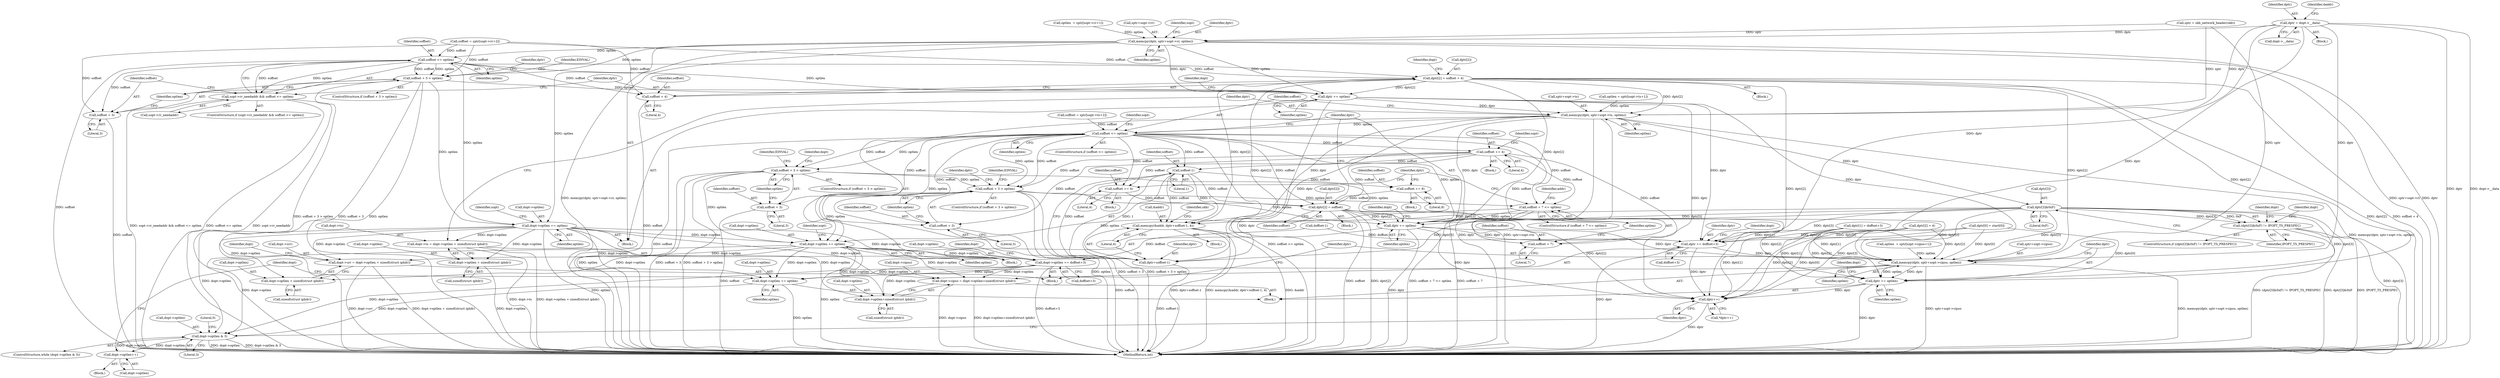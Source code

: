 digraph "0_linux_f6d8bd051c391c1c0458a30b2a7abcd939329259_16@pointer" {
"1000136" [label="(Call,dptr = dopt->__data)"];
"1000180" [label="(Call,memcpy(dptr, sptr+sopt->rr, optlen))"];
"1000193" [label="(Call,soffset <= optlen)"];
"1000189" [label="(Call,sopt->rr_needaddr && soffset <= optlen)"];
"1000198" [label="(Call,soffset + 3 > optlen)"];
"1000218" [label="(Call,dptr += optlen)"];
"1000259" [label="(Call,memcpy(dptr, sptr+sopt->ts, optlen))"];
"1000268" [label="(Call,soffset <= optlen)"];
"1000278" [label="(Call,soffset + 3 > optlen)"];
"1000300" [label="(Call,soffset + 3 > optlen)"];
"1000333" [label="(Call,soffset + 7 <= optlen)"];
"1000373" [label="(Call,dptr += optlen)"];
"1000525" [label="(Call,dptr += doffset+3)"];
"1000578" [label="(Call,memcpy(dptr, sptr+sopt->cipso, optlen))"];
"1000586" [label="(Call,dptr += optlen)"];
"1000603" [label="(Call,dptr++)"];
"1000589" [label="(Call,dopt->optlen += optlen)"];
"1000595" [label="(Call,dopt->optlen & 3)"];
"1000606" [label="(Call,dopt->optlen++)"];
"1000376" [label="(Call,dopt->optlen += optlen)"];
"1000530" [label="(Call,dopt->srr = dopt->optlen + sizeof(struct iphdr))"];
"1000534" [label="(Call,dopt->optlen + sizeof(struct iphdr))"];
"1000540" [label="(Call,dopt->optlen += doffset+3)"];
"1000568" [label="(Call,dopt->cipso = dopt->optlen+sizeof(struct iphdr))"];
"1000572" [label="(Call,dopt->optlen+sizeof(struct iphdr))"];
"1000279" [label="(Call,soffset + 3)"];
"1000291" [label="(Call,soffset += 4)"];
"1000301" [label="(Call,soffset + 3)"];
"1000322" [label="(Call,soffset += 4)"];
"1000368" [label="(Call,dptr[2] = soffset)"];
"1000334" [label="(Call,soffset + 7)"];
"1000345" [label="(Call,soffset-1)"];
"1000340" [label="(Call,memcpy(&addr, dptr+soffset-1, 4))"];
"1000343" [label="(Call,dptr+soffset-1)"];
"1000365" [label="(Call,soffset += 8)"];
"1000310" [label="(Call,dptr[3]&0xF)"];
"1000309" [label="(Call,(dptr[3]&0xF) != IPOPT_TS_PRESPEC)"];
"1000221" [label="(Call,dopt->optlen += optlen)"];
"1000249" [label="(Call,dopt->ts = dopt->optlen + sizeof(struct iphdr))"];
"1000253" [label="(Call,dopt->optlen + sizeof(struct iphdr))"];
"1000199" [label="(Call,soffset + 3)"];
"1000206" [label="(Call,dptr[2] = soffset + 4)"];
"1000210" [label="(Call,soffset + 4)"];
"1000223" [label="(Identifier,dopt)"];
"1000137" [label="(Identifier,dptr)"];
"1000532" [label="(Identifier,dopt)"];
"1000611" [label="(Literal,0)"];
"1000599" [label="(Literal,3)"];
"1000580" [label="(Call,sptr+sopt->cipso)"];
"1000307" [label="(Identifier,EINVAL)"];
"1000383" [label="(Identifier,sopt)"];
"1000296" [label="(Identifier,sopt)"];
"1000191" [label="(Identifier,sopt)"];
"1000343" [label="(Call,dptr+soffset-1)"];
"1000340" [label="(Call,memcpy(&addr, dptr+soffset-1, 4))"];
"1000302" [label="(Identifier,soffset)"];
"1000324" [label="(Literal,4)"];
"1000220" [label="(Identifier,optlen)"];
"1000366" [label="(Identifier,soffset)"];
"1000311" [label="(Call,dptr[3])"];
"1000594" [label="(ControlStructure,while (dopt->optlen & 3))"];
"1000378" [label="(Identifier,dopt)"];
"1000531" [label="(Call,dopt->srr)"];
"1000206" [label="(Call,dptr[2] = soffset + 4)"];
"1000187" [label="(Identifier,optlen)"];
"1000345" [label="(Call,soffset-1)"];
"1000196" [label="(Block,)"];
"1000319" [label="(Identifier,dopt)"];
"1000230" [label="(Block,)"];
"1000212" [label="(Literal,4)"];
"1000304" [label="(Identifier,optlen)"];
"1000591" [label="(Identifier,dopt)"];
"1000334" [label="(Call,soffset + 7)"];
"1000606" [label="(Call,dopt->optlen++)"];
"1000576" [label="(Call,sizeof(struct iphdr))"];
"1000211" [label="(Identifier,soffset)"];
"1000348" [label="(Literal,4)"];
"1000579" [label="(Identifier,dptr)"];
"1000373" [label="(Call,dptr += optlen)"];
"1000335" [label="(Identifier,soffset)"];
"1000268" [label="(Call,soffset <= optlen)"];
"1000193" [label="(Call,soffset <= optlen)"];
"1000199" [label="(Call,soffset + 3)"];
"1000595" [label="(Call,dopt->optlen & 3)"];
"1000274" [label="(Identifier,sopt)"];
"1000281" [label="(Literal,3)"];
"1000280" [label="(Identifier,soffset)"];
"1000288" [label="(Identifier,dopt)"];
"1000323" [label="(Identifier,soffset)"];
"1000207" [label="(Call,dptr[2])"];
"1000590" [label="(Call,dopt->optlen)"];
"1000506" [label="(Call,dptr[0] = start[0])"];
"1000276" [label="(Block,)"];
"1000221" [label="(Call,dopt->optlen += optlen)"];
"1000285" [label="(Identifier,EINVAL)"];
"1000534" [label="(Call,dopt->optlen + sizeof(struct iphdr))"];
"1000337" [label="(Identifier,optlen)"];
"1000210" [label="(Call,soffset + 4)"];
"1000194" [label="(Identifier,soffset)"];
"1000190" [label="(Call,sopt->rr_needaddr)"];
"1000231" [label="(Call,optlen = sptr[sopt->ts+1])"];
"1000181" [label="(Identifier,dptr)"];
"1000322" [label="(Call,soffset += 4)"];
"1000520" [label="(Call,dptr[2] = 4)"];
"1000367" [label="(Literal,8)"];
"1000259" [label="(Call,memcpy(dptr, sptr+sopt->ts, optlen))"];
"1000525" [label="(Call,dptr += doffset+3)"];
"1000342" [label="(Identifier,addr)"];
"1000250" [label="(Call,dopt->ts)"];
"1000299" [label="(ControlStructure,if (soffset + 3 > optlen))"];
"1000271" [label="(Block,)"];
"1000316" [label="(Block,)"];
"1000202" [label="(Identifier,optlen)"];
"1000495" [label="(Call,doffset-1)"];
"1000225" [label="(Identifier,optlen)"];
"1000588" [label="(Identifier,optlen)"];
"1000292" [label="(Identifier,soffset)"];
"1000215" [label="(Identifier,dopt)"];
"1000314" [label="(Literal,0xF)"];
"1000538" [label="(Call,sizeof(struct iphdr))"];
"1000344" [label="(Identifier,dptr)"];
"1000208" [label="(Identifier,dptr)"];
"1000370" [label="(Identifier,dptr)"];
"1000270" [label="(Identifier,optlen)"];
"1000138" [label="(Call,dopt->__data)"];
"1000266" [label="(Identifier,optlen)"];
"1000541" [label="(Call,dopt->optlen)"];
"1000261" [label="(Call,sptr+sopt->ts)"];
"1000267" [label="(ControlStructure,if (soffset <= optlen))"];
"1000346" [label="(Identifier,soffset)"];
"1000612" [label="(MethodReturn,int)"];
"1000600" [label="(Block,)"];
"1000269" [label="(Identifier,soffset)"];
"1000309" [label="(Call,(dptr[3]&0xF) != IPOPT_TS_PRESPEC)"];
"1000151" [label="(Block,)"];
"1000189" [label="(Call,sopt->rr_needaddr && soffset <= optlen)"];
"1000374" [label="(Identifier,dptr)"];
"1000377" [label="(Call,dopt->optlen)"];
"1000308" [label="(ControlStructure,if ((dptr[3]&0xF) != IPOPT_TS_PRESPEC))"];
"1000201" [label="(Literal,3)"];
"1000573" [label="(Call,dopt->optlen)"];
"1000596" [label="(Call,dopt->optlen)"];
"1000336" [label="(Literal,7)"];
"1000136" [label="(Call,dptr = dopt->__data)"];
"1000257" [label="(Call,sizeof(struct iphdr))"];
"1000132" [label="(Call,sptr = skb_network_header(skb))"];
"1000376" [label="(Call,dopt->optlen += optlen)"];
"1000559" [label="(Call,optlen  = sptr[sopt->cipso+1])"];
"1000333" [label="(Call,soffset + 7 <= optlen)"];
"1000589" [label="(Call,dopt->optlen += optlen)"];
"1000303" [label="(Literal,3)"];
"1000544" [label="(Call,doffset+3)"];
"1000593" [label="(Identifier,optlen)"];
"1000240" [label="(Call,soffset = sptr[sopt->ts+2])"];
"1000359" [label="(Block,)"];
"1000527" [label="(Call,doffset+3)"];
"1000365" [label="(Call,soffset += 8)"];
"1000347" [label="(Literal,1)"];
"1000513" [label="(Call,dptr[1] = doffset+3)"];
"1000372" [label="(Identifier,soffset)"];
"1000568" [label="(Call,dopt->cipso = dopt->optlen+sizeof(struct iphdr))"];
"1000253" [label="(Call,dopt->optlen + sizeof(struct iphdr))"];
"1000277" [label="(ControlStructure,if (soffset + 3 > optlen))"];
"1000526" [label="(Identifier,dptr)"];
"1000586" [label="(Call,dptr += optlen)"];
"1000180" [label="(Call,memcpy(dptr, sptr+sopt->rr, optlen))"];
"1000535" [label="(Call,dopt->optlen)"];
"1000603" [label="(Call,dptr++)"];
"1000205" [label="(Identifier,EINVAL)"];
"1000161" [label="(Call,soffset = sptr[sopt->rr+2])"];
"1000254" [label="(Call,dopt->optlen)"];
"1000585" [label="(Identifier,optlen)"];
"1000380" [label="(Identifier,optlen)"];
"1000249" [label="(Call,dopt->ts = dopt->optlen + sizeof(struct iphdr))"];
"1000569" [label="(Call,dopt->cipso)"];
"1000315" [label="(Identifier,IPOPT_TS_PRESPEC)"];
"1000604" [label="(Identifier,dptr)"];
"1000310" [label="(Call,dptr[3]&0xF)"];
"1000572" [label="(Call,dopt->optlen+sizeof(struct iphdr))"];
"1000104" [label="(Block,)"];
"1000301" [label="(Call,soffset + 3)"];
"1000219" [label="(Identifier,dptr)"];
"1000602" [label="(Call,*dptr++)"];
"1000332" [label="(ControlStructure,if (soffset + 7 <= optlen))"];
"1000375" [label="(Identifier,optlen)"];
"1000369" [label="(Call,dptr[2])"];
"1000152" [label="(Call,optlen  = sptr[sopt->rr+1])"];
"1000198" [label="(Call,soffset + 3 > optlen)"];
"1000368" [label="(Call,dptr[2] = soffset)"];
"1000195" [label="(Identifier,optlen)"];
"1000279" [label="(Call,soffset + 3)"];
"1000540" [label="(Call,dopt->optlen += doffset+3)"];
"1000329" [label="(Identifier,dopt)"];
"1000578" [label="(Call,memcpy(dptr, sptr+sopt->cipso, optlen))"];
"1000188" [label="(ControlStructure,if (sopt->rr_needaddr && soffset <= optlen))"];
"1000549" [label="(Identifier,dopt)"];
"1000222" [label="(Call,dopt->optlen)"];
"1000490" [label="(Block,)"];
"1000530" [label="(Call,dopt->srr = dopt->optlen + sizeof(struct iphdr))"];
"1000200" [label="(Identifier,soffset)"];
"1000278" [label="(Call,soffset + 3 > optlen)"];
"1000355" [label="(Identifier,skb)"];
"1000218" [label="(Call,dptr += optlen)"];
"1000282" [label="(Identifier,optlen)"];
"1000341" [label="(Call,&addr)"];
"1000338" [label="(Block,)"];
"1000228" [label="(Identifier,sopt)"];
"1000607" [label="(Call,dopt->optlen)"];
"1000597" [label="(Identifier,dopt)"];
"1000542" [label="(Identifier,dopt)"];
"1000291" [label="(Call,soffset += 4)"];
"1000293" [label="(Literal,4)"];
"1000142" [label="(Identifier,daddr)"];
"1000312" [label="(Identifier,dptr)"];
"1000300" [label="(Call,soffset + 3 > optlen)"];
"1000260" [label="(Identifier,dptr)"];
"1000558" [label="(Block,)"];
"1000197" [label="(ControlStructure,if (soffset + 3 > optlen))"];
"1000182" [label="(Call,sptr+sopt->rr)"];
"1000587" [label="(Identifier,dptr)"];
"1000136" -> "1000104"  [label="AST: "];
"1000136" -> "1000138"  [label="CFG: "];
"1000137" -> "1000136"  [label="AST: "];
"1000138" -> "1000136"  [label="AST: "];
"1000142" -> "1000136"  [label="CFG: "];
"1000136" -> "1000612"  [label="DDG: dopt->__data"];
"1000136" -> "1000612"  [label="DDG: dptr"];
"1000136" -> "1000180"  [label="DDG: dptr"];
"1000136" -> "1000259"  [label="DDG: dptr"];
"1000136" -> "1000525"  [label="DDG: dptr"];
"1000136" -> "1000578"  [label="DDG: dptr"];
"1000136" -> "1000603"  [label="DDG: dptr"];
"1000180" -> "1000151"  [label="AST: "];
"1000180" -> "1000187"  [label="CFG: "];
"1000181" -> "1000180"  [label="AST: "];
"1000182" -> "1000180"  [label="AST: "];
"1000187" -> "1000180"  [label="AST: "];
"1000191" -> "1000180"  [label="CFG: "];
"1000180" -> "1000612"  [label="DDG: sptr+sopt->rr"];
"1000180" -> "1000612"  [label="DDG: dptr"];
"1000180" -> "1000612"  [label="DDG: memcpy(dptr, sptr+sopt->rr, optlen)"];
"1000132" -> "1000180"  [label="DDG: sptr"];
"1000152" -> "1000180"  [label="DDG: optlen"];
"1000180" -> "1000193"  [label="DDG: optlen"];
"1000180" -> "1000198"  [label="DDG: optlen"];
"1000180" -> "1000218"  [label="DDG: optlen"];
"1000180" -> "1000218"  [label="DDG: dptr"];
"1000180" -> "1000221"  [label="DDG: optlen"];
"1000193" -> "1000189"  [label="AST: "];
"1000193" -> "1000195"  [label="CFG: "];
"1000194" -> "1000193"  [label="AST: "];
"1000195" -> "1000193"  [label="AST: "];
"1000189" -> "1000193"  [label="CFG: "];
"1000193" -> "1000612"  [label="DDG: soffset"];
"1000193" -> "1000189"  [label="DDG: soffset"];
"1000193" -> "1000189"  [label="DDG: optlen"];
"1000161" -> "1000193"  [label="DDG: soffset"];
"1000193" -> "1000198"  [label="DDG: soffset"];
"1000193" -> "1000198"  [label="DDG: optlen"];
"1000193" -> "1000199"  [label="DDG: soffset"];
"1000193" -> "1000206"  [label="DDG: soffset"];
"1000193" -> "1000210"  [label="DDG: soffset"];
"1000193" -> "1000218"  [label="DDG: optlen"];
"1000193" -> "1000221"  [label="DDG: optlen"];
"1000189" -> "1000188"  [label="AST: "];
"1000189" -> "1000190"  [label="CFG: "];
"1000190" -> "1000189"  [label="AST: "];
"1000200" -> "1000189"  [label="CFG: "];
"1000219" -> "1000189"  [label="CFG: "];
"1000189" -> "1000612"  [label="DDG: sopt->rr_needaddr"];
"1000189" -> "1000612"  [label="DDG: sopt->rr_needaddr && soffset <= optlen"];
"1000189" -> "1000612"  [label="DDG: soffset <= optlen"];
"1000198" -> "1000197"  [label="AST: "];
"1000198" -> "1000202"  [label="CFG: "];
"1000199" -> "1000198"  [label="AST: "];
"1000202" -> "1000198"  [label="AST: "];
"1000205" -> "1000198"  [label="CFG: "];
"1000208" -> "1000198"  [label="CFG: "];
"1000198" -> "1000612"  [label="DDG: soffset + 3"];
"1000198" -> "1000612"  [label="DDG: optlen"];
"1000198" -> "1000612"  [label="DDG: soffset + 3 > optlen"];
"1000161" -> "1000198"  [label="DDG: soffset"];
"1000198" -> "1000218"  [label="DDG: optlen"];
"1000198" -> "1000221"  [label="DDG: optlen"];
"1000218" -> "1000151"  [label="AST: "];
"1000218" -> "1000220"  [label="CFG: "];
"1000219" -> "1000218"  [label="AST: "];
"1000220" -> "1000218"  [label="AST: "];
"1000223" -> "1000218"  [label="CFG: "];
"1000218" -> "1000612"  [label="DDG: dptr"];
"1000206" -> "1000218"  [label="DDG: dptr[2]"];
"1000218" -> "1000259"  [label="DDG: dptr"];
"1000218" -> "1000525"  [label="DDG: dptr"];
"1000218" -> "1000578"  [label="DDG: dptr"];
"1000218" -> "1000603"  [label="DDG: dptr"];
"1000259" -> "1000230"  [label="AST: "];
"1000259" -> "1000266"  [label="CFG: "];
"1000260" -> "1000259"  [label="AST: "];
"1000261" -> "1000259"  [label="AST: "];
"1000266" -> "1000259"  [label="AST: "];
"1000269" -> "1000259"  [label="CFG: "];
"1000259" -> "1000612"  [label="DDG: memcpy(dptr, sptr+sopt->ts, optlen)"];
"1000259" -> "1000612"  [label="DDG: dptr"];
"1000259" -> "1000612"  [label="DDG: sptr+sopt->ts"];
"1000206" -> "1000259"  [label="DDG: dptr[2]"];
"1000132" -> "1000259"  [label="DDG: sptr"];
"1000231" -> "1000259"  [label="DDG: optlen"];
"1000259" -> "1000268"  [label="DDG: optlen"];
"1000259" -> "1000310"  [label="DDG: dptr"];
"1000259" -> "1000340"  [label="DDG: dptr"];
"1000259" -> "1000343"  [label="DDG: dptr"];
"1000259" -> "1000373"  [label="DDG: dptr"];
"1000268" -> "1000267"  [label="AST: "];
"1000268" -> "1000270"  [label="CFG: "];
"1000269" -> "1000268"  [label="AST: "];
"1000270" -> "1000268"  [label="AST: "];
"1000274" -> "1000268"  [label="CFG: "];
"1000374" -> "1000268"  [label="CFG: "];
"1000268" -> "1000612"  [label="DDG: soffset"];
"1000268" -> "1000612"  [label="DDG: soffset <= optlen"];
"1000240" -> "1000268"  [label="DDG: soffset"];
"1000268" -> "1000278"  [label="DDG: soffset"];
"1000268" -> "1000278"  [label="DDG: optlen"];
"1000268" -> "1000279"  [label="DDG: soffset"];
"1000268" -> "1000291"  [label="DDG: soffset"];
"1000268" -> "1000300"  [label="DDG: soffset"];
"1000268" -> "1000300"  [label="DDG: optlen"];
"1000268" -> "1000301"  [label="DDG: soffset"];
"1000268" -> "1000322"  [label="DDG: soffset"];
"1000268" -> "1000333"  [label="DDG: soffset"];
"1000268" -> "1000334"  [label="DDG: soffset"];
"1000268" -> "1000345"  [label="DDG: soffset"];
"1000268" -> "1000368"  [label="DDG: soffset"];
"1000268" -> "1000373"  [label="DDG: optlen"];
"1000268" -> "1000376"  [label="DDG: optlen"];
"1000278" -> "1000277"  [label="AST: "];
"1000278" -> "1000282"  [label="CFG: "];
"1000279" -> "1000278"  [label="AST: "];
"1000282" -> "1000278"  [label="AST: "];
"1000285" -> "1000278"  [label="CFG: "];
"1000288" -> "1000278"  [label="CFG: "];
"1000278" -> "1000612"  [label="DDG: optlen"];
"1000278" -> "1000612"  [label="DDG: soffset + 3 > optlen"];
"1000278" -> "1000612"  [label="DDG: soffset + 3"];
"1000278" -> "1000300"  [label="DDG: optlen"];
"1000278" -> "1000373"  [label="DDG: optlen"];
"1000278" -> "1000376"  [label="DDG: optlen"];
"1000300" -> "1000299"  [label="AST: "];
"1000300" -> "1000304"  [label="CFG: "];
"1000301" -> "1000300"  [label="AST: "];
"1000304" -> "1000300"  [label="AST: "];
"1000307" -> "1000300"  [label="CFG: "];
"1000312" -> "1000300"  [label="CFG: "];
"1000300" -> "1000612"  [label="DDG: optlen"];
"1000300" -> "1000612"  [label="DDG: soffset + 3"];
"1000300" -> "1000612"  [label="DDG: soffset + 3 > optlen"];
"1000291" -> "1000300"  [label="DDG: soffset"];
"1000300" -> "1000333"  [label="DDG: optlen"];
"1000300" -> "1000373"  [label="DDG: optlen"];
"1000300" -> "1000376"  [label="DDG: optlen"];
"1000333" -> "1000332"  [label="AST: "];
"1000333" -> "1000337"  [label="CFG: "];
"1000334" -> "1000333"  [label="AST: "];
"1000337" -> "1000333"  [label="AST: "];
"1000342" -> "1000333"  [label="CFG: "];
"1000370" -> "1000333"  [label="CFG: "];
"1000333" -> "1000612"  [label="DDG: soffset + 7"];
"1000333" -> "1000612"  [label="DDG: soffset + 7 <= optlen"];
"1000291" -> "1000333"  [label="DDG: soffset"];
"1000333" -> "1000373"  [label="DDG: optlen"];
"1000333" -> "1000376"  [label="DDG: optlen"];
"1000373" -> "1000230"  [label="AST: "];
"1000373" -> "1000375"  [label="CFG: "];
"1000374" -> "1000373"  [label="AST: "];
"1000375" -> "1000373"  [label="AST: "];
"1000378" -> "1000373"  [label="CFG: "];
"1000373" -> "1000612"  [label="DDG: dptr"];
"1000368" -> "1000373"  [label="DDG: dptr[2]"];
"1000310" -> "1000373"  [label="DDG: dptr[3]"];
"1000206" -> "1000373"  [label="DDG: dptr[2]"];
"1000373" -> "1000525"  [label="DDG: dptr"];
"1000373" -> "1000578"  [label="DDG: dptr"];
"1000373" -> "1000603"  [label="DDG: dptr"];
"1000525" -> "1000490"  [label="AST: "];
"1000525" -> "1000527"  [label="CFG: "];
"1000526" -> "1000525"  [label="AST: "];
"1000527" -> "1000525"  [label="AST: "];
"1000532" -> "1000525"  [label="CFG: "];
"1000525" -> "1000612"  [label="DDG: dptr"];
"1000495" -> "1000525"  [label="DDG: doffset"];
"1000513" -> "1000525"  [label="DDG: dptr[1]"];
"1000506" -> "1000525"  [label="DDG: dptr[0]"];
"1000310" -> "1000525"  [label="DDG: dptr[3]"];
"1000520" -> "1000525"  [label="DDG: dptr[2]"];
"1000525" -> "1000578"  [label="DDG: dptr"];
"1000525" -> "1000603"  [label="DDG: dptr"];
"1000578" -> "1000558"  [label="AST: "];
"1000578" -> "1000585"  [label="CFG: "];
"1000579" -> "1000578"  [label="AST: "];
"1000580" -> "1000578"  [label="AST: "];
"1000585" -> "1000578"  [label="AST: "];
"1000587" -> "1000578"  [label="CFG: "];
"1000578" -> "1000612"  [label="DDG: sptr+sopt->cipso"];
"1000578" -> "1000612"  [label="DDG: memcpy(dptr, sptr+sopt->cipso, optlen)"];
"1000368" -> "1000578"  [label="DDG: dptr[2]"];
"1000513" -> "1000578"  [label="DDG: dptr[1]"];
"1000506" -> "1000578"  [label="DDG: dptr[0]"];
"1000310" -> "1000578"  [label="DDG: dptr[3]"];
"1000206" -> "1000578"  [label="DDG: dptr[2]"];
"1000520" -> "1000578"  [label="DDG: dptr[2]"];
"1000132" -> "1000578"  [label="DDG: sptr"];
"1000559" -> "1000578"  [label="DDG: optlen"];
"1000578" -> "1000586"  [label="DDG: optlen"];
"1000578" -> "1000586"  [label="DDG: dptr"];
"1000578" -> "1000589"  [label="DDG: optlen"];
"1000586" -> "1000558"  [label="AST: "];
"1000586" -> "1000588"  [label="CFG: "];
"1000587" -> "1000586"  [label="AST: "];
"1000588" -> "1000586"  [label="AST: "];
"1000591" -> "1000586"  [label="CFG: "];
"1000586" -> "1000612"  [label="DDG: dptr"];
"1000513" -> "1000586"  [label="DDG: dptr[1]"];
"1000506" -> "1000586"  [label="DDG: dptr[0]"];
"1000310" -> "1000586"  [label="DDG: dptr[3]"];
"1000206" -> "1000586"  [label="DDG: dptr[2]"];
"1000520" -> "1000586"  [label="DDG: dptr[2]"];
"1000368" -> "1000586"  [label="DDG: dptr[2]"];
"1000586" -> "1000603"  [label="DDG: dptr"];
"1000603" -> "1000602"  [label="AST: "];
"1000603" -> "1000604"  [label="CFG: "];
"1000604" -> "1000603"  [label="AST: "];
"1000602" -> "1000603"  [label="CFG: "];
"1000603" -> "1000612"  [label="DDG: dptr"];
"1000368" -> "1000603"  [label="DDG: dptr[2]"];
"1000513" -> "1000603"  [label="DDG: dptr[1]"];
"1000506" -> "1000603"  [label="DDG: dptr[0]"];
"1000310" -> "1000603"  [label="DDG: dptr[3]"];
"1000206" -> "1000603"  [label="DDG: dptr[2]"];
"1000520" -> "1000603"  [label="DDG: dptr[2]"];
"1000589" -> "1000558"  [label="AST: "];
"1000589" -> "1000593"  [label="CFG: "];
"1000590" -> "1000589"  [label="AST: "];
"1000593" -> "1000589"  [label="AST: "];
"1000597" -> "1000589"  [label="CFG: "];
"1000589" -> "1000612"  [label="DDG: optlen"];
"1000376" -> "1000589"  [label="DDG: dopt->optlen"];
"1000221" -> "1000589"  [label="DDG: dopt->optlen"];
"1000540" -> "1000589"  [label="DDG: dopt->optlen"];
"1000589" -> "1000595"  [label="DDG: dopt->optlen"];
"1000595" -> "1000594"  [label="AST: "];
"1000595" -> "1000599"  [label="CFG: "];
"1000596" -> "1000595"  [label="AST: "];
"1000599" -> "1000595"  [label="AST: "];
"1000604" -> "1000595"  [label="CFG: "];
"1000611" -> "1000595"  [label="CFG: "];
"1000595" -> "1000612"  [label="DDG: dopt->optlen & 3"];
"1000595" -> "1000612"  [label="DDG: dopt->optlen"];
"1000606" -> "1000595"  [label="DDG: dopt->optlen"];
"1000376" -> "1000595"  [label="DDG: dopt->optlen"];
"1000221" -> "1000595"  [label="DDG: dopt->optlen"];
"1000540" -> "1000595"  [label="DDG: dopt->optlen"];
"1000595" -> "1000606"  [label="DDG: dopt->optlen"];
"1000606" -> "1000600"  [label="AST: "];
"1000606" -> "1000607"  [label="CFG: "];
"1000607" -> "1000606"  [label="AST: "];
"1000597" -> "1000606"  [label="CFG: "];
"1000376" -> "1000230"  [label="AST: "];
"1000376" -> "1000380"  [label="CFG: "];
"1000377" -> "1000376"  [label="AST: "];
"1000380" -> "1000376"  [label="AST: "];
"1000383" -> "1000376"  [label="CFG: "];
"1000376" -> "1000612"  [label="DDG: optlen"];
"1000221" -> "1000376"  [label="DDG: dopt->optlen"];
"1000376" -> "1000530"  [label="DDG: dopt->optlen"];
"1000376" -> "1000534"  [label="DDG: dopt->optlen"];
"1000376" -> "1000540"  [label="DDG: dopt->optlen"];
"1000376" -> "1000568"  [label="DDG: dopt->optlen"];
"1000376" -> "1000572"  [label="DDG: dopt->optlen"];
"1000530" -> "1000490"  [label="AST: "];
"1000530" -> "1000534"  [label="CFG: "];
"1000531" -> "1000530"  [label="AST: "];
"1000534" -> "1000530"  [label="AST: "];
"1000542" -> "1000530"  [label="CFG: "];
"1000530" -> "1000612"  [label="DDG: dopt->srr"];
"1000530" -> "1000612"  [label="DDG: dopt->optlen + sizeof(struct iphdr)"];
"1000221" -> "1000530"  [label="DDG: dopt->optlen"];
"1000534" -> "1000538"  [label="CFG: "];
"1000535" -> "1000534"  [label="AST: "];
"1000538" -> "1000534"  [label="AST: "];
"1000221" -> "1000534"  [label="DDG: dopt->optlen"];
"1000540" -> "1000490"  [label="AST: "];
"1000540" -> "1000544"  [label="CFG: "];
"1000541" -> "1000540"  [label="AST: "];
"1000544" -> "1000540"  [label="AST: "];
"1000549" -> "1000540"  [label="CFG: "];
"1000540" -> "1000612"  [label="DDG: doffset+3"];
"1000495" -> "1000540"  [label="DDG: doffset"];
"1000221" -> "1000540"  [label="DDG: dopt->optlen"];
"1000540" -> "1000568"  [label="DDG: dopt->optlen"];
"1000540" -> "1000572"  [label="DDG: dopt->optlen"];
"1000568" -> "1000558"  [label="AST: "];
"1000568" -> "1000572"  [label="CFG: "];
"1000569" -> "1000568"  [label="AST: "];
"1000572" -> "1000568"  [label="AST: "];
"1000579" -> "1000568"  [label="CFG: "];
"1000568" -> "1000612"  [label="DDG: dopt->cipso"];
"1000568" -> "1000612"  [label="DDG: dopt->optlen+sizeof(struct iphdr)"];
"1000221" -> "1000568"  [label="DDG: dopt->optlen"];
"1000572" -> "1000576"  [label="CFG: "];
"1000573" -> "1000572"  [label="AST: "];
"1000576" -> "1000572"  [label="AST: "];
"1000221" -> "1000572"  [label="DDG: dopt->optlen"];
"1000279" -> "1000281"  [label="CFG: "];
"1000280" -> "1000279"  [label="AST: "];
"1000281" -> "1000279"  [label="AST: "];
"1000282" -> "1000279"  [label="CFG: "];
"1000279" -> "1000612"  [label="DDG: soffset"];
"1000291" -> "1000276"  [label="AST: "];
"1000291" -> "1000293"  [label="CFG: "];
"1000292" -> "1000291"  [label="AST: "];
"1000293" -> "1000291"  [label="AST: "];
"1000296" -> "1000291"  [label="CFG: "];
"1000291" -> "1000301"  [label="DDG: soffset"];
"1000291" -> "1000322"  [label="DDG: soffset"];
"1000291" -> "1000334"  [label="DDG: soffset"];
"1000291" -> "1000345"  [label="DDG: soffset"];
"1000291" -> "1000368"  [label="DDG: soffset"];
"1000301" -> "1000303"  [label="CFG: "];
"1000302" -> "1000301"  [label="AST: "];
"1000303" -> "1000301"  [label="AST: "];
"1000304" -> "1000301"  [label="CFG: "];
"1000301" -> "1000612"  [label="DDG: soffset"];
"1000322" -> "1000316"  [label="AST: "];
"1000322" -> "1000324"  [label="CFG: "];
"1000323" -> "1000322"  [label="AST: "];
"1000324" -> "1000322"  [label="AST: "];
"1000370" -> "1000322"  [label="CFG: "];
"1000322" -> "1000368"  [label="DDG: soffset"];
"1000368" -> "1000271"  [label="AST: "];
"1000368" -> "1000372"  [label="CFG: "];
"1000369" -> "1000368"  [label="AST: "];
"1000372" -> "1000368"  [label="AST: "];
"1000374" -> "1000368"  [label="CFG: "];
"1000368" -> "1000612"  [label="DDG: dptr[2]"];
"1000368" -> "1000612"  [label="DDG: soffset"];
"1000365" -> "1000368"  [label="DDG: soffset"];
"1000345" -> "1000368"  [label="DDG: soffset"];
"1000334" -> "1000336"  [label="CFG: "];
"1000335" -> "1000334"  [label="AST: "];
"1000336" -> "1000334"  [label="AST: "];
"1000337" -> "1000334"  [label="CFG: "];
"1000345" -> "1000343"  [label="AST: "];
"1000345" -> "1000347"  [label="CFG: "];
"1000346" -> "1000345"  [label="AST: "];
"1000347" -> "1000345"  [label="AST: "];
"1000343" -> "1000345"  [label="CFG: "];
"1000345" -> "1000340"  [label="DDG: soffset"];
"1000345" -> "1000340"  [label="DDG: 1"];
"1000345" -> "1000343"  [label="DDG: soffset"];
"1000345" -> "1000343"  [label="DDG: 1"];
"1000345" -> "1000365"  [label="DDG: soffset"];
"1000340" -> "1000338"  [label="AST: "];
"1000340" -> "1000348"  [label="CFG: "];
"1000341" -> "1000340"  [label="AST: "];
"1000343" -> "1000340"  [label="AST: "];
"1000348" -> "1000340"  [label="AST: "];
"1000355" -> "1000340"  [label="CFG: "];
"1000340" -> "1000612"  [label="DDG: dptr+soffset-1"];
"1000340" -> "1000612"  [label="DDG: memcpy(&addr, dptr+soffset-1, 4)"];
"1000340" -> "1000612"  [label="DDG: &addr"];
"1000310" -> "1000340"  [label="DDG: dptr[3]"];
"1000206" -> "1000340"  [label="DDG: dptr[2]"];
"1000344" -> "1000343"  [label="AST: "];
"1000348" -> "1000343"  [label="CFG: "];
"1000343" -> "1000612"  [label="DDG: soffset-1"];
"1000310" -> "1000343"  [label="DDG: dptr[3]"];
"1000206" -> "1000343"  [label="DDG: dptr[2]"];
"1000365" -> "1000359"  [label="AST: "];
"1000365" -> "1000367"  [label="CFG: "];
"1000366" -> "1000365"  [label="AST: "];
"1000367" -> "1000365"  [label="AST: "];
"1000370" -> "1000365"  [label="CFG: "];
"1000310" -> "1000309"  [label="AST: "];
"1000310" -> "1000314"  [label="CFG: "];
"1000311" -> "1000310"  [label="AST: "];
"1000314" -> "1000310"  [label="AST: "];
"1000315" -> "1000310"  [label="CFG: "];
"1000310" -> "1000612"  [label="DDG: dptr[3]"];
"1000310" -> "1000309"  [label="DDG: dptr[3]"];
"1000310" -> "1000309"  [label="DDG: 0xF"];
"1000309" -> "1000308"  [label="AST: "];
"1000309" -> "1000315"  [label="CFG: "];
"1000315" -> "1000309"  [label="AST: "];
"1000319" -> "1000309"  [label="CFG: "];
"1000329" -> "1000309"  [label="CFG: "];
"1000309" -> "1000612"  [label="DDG: dptr[3]&0xF"];
"1000309" -> "1000612"  [label="DDG: (dptr[3]&0xF) != IPOPT_TS_PRESPEC"];
"1000309" -> "1000612"  [label="DDG: IPOPT_TS_PRESPEC"];
"1000221" -> "1000151"  [label="AST: "];
"1000221" -> "1000225"  [label="CFG: "];
"1000222" -> "1000221"  [label="AST: "];
"1000225" -> "1000221"  [label="AST: "];
"1000228" -> "1000221"  [label="CFG: "];
"1000221" -> "1000612"  [label="DDG: optlen"];
"1000221" -> "1000249"  [label="DDG: dopt->optlen"];
"1000221" -> "1000253"  [label="DDG: dopt->optlen"];
"1000249" -> "1000230"  [label="AST: "];
"1000249" -> "1000253"  [label="CFG: "];
"1000250" -> "1000249"  [label="AST: "];
"1000253" -> "1000249"  [label="AST: "];
"1000260" -> "1000249"  [label="CFG: "];
"1000249" -> "1000612"  [label="DDG: dopt->optlen + sizeof(struct iphdr)"];
"1000249" -> "1000612"  [label="DDG: dopt->ts"];
"1000253" -> "1000257"  [label="CFG: "];
"1000254" -> "1000253"  [label="AST: "];
"1000257" -> "1000253"  [label="AST: "];
"1000253" -> "1000612"  [label="DDG: dopt->optlen"];
"1000199" -> "1000201"  [label="CFG: "];
"1000200" -> "1000199"  [label="AST: "];
"1000201" -> "1000199"  [label="AST: "];
"1000202" -> "1000199"  [label="CFG: "];
"1000199" -> "1000612"  [label="DDG: soffset"];
"1000161" -> "1000199"  [label="DDG: soffset"];
"1000206" -> "1000196"  [label="AST: "];
"1000206" -> "1000210"  [label="CFG: "];
"1000207" -> "1000206"  [label="AST: "];
"1000210" -> "1000206"  [label="AST: "];
"1000215" -> "1000206"  [label="CFG: "];
"1000206" -> "1000612"  [label="DDG: soffset + 4"];
"1000206" -> "1000612"  [label="DDG: dptr[2]"];
"1000161" -> "1000206"  [label="DDG: soffset"];
"1000210" -> "1000212"  [label="CFG: "];
"1000211" -> "1000210"  [label="AST: "];
"1000212" -> "1000210"  [label="AST: "];
"1000210" -> "1000612"  [label="DDG: soffset"];
"1000161" -> "1000210"  [label="DDG: soffset"];
}
